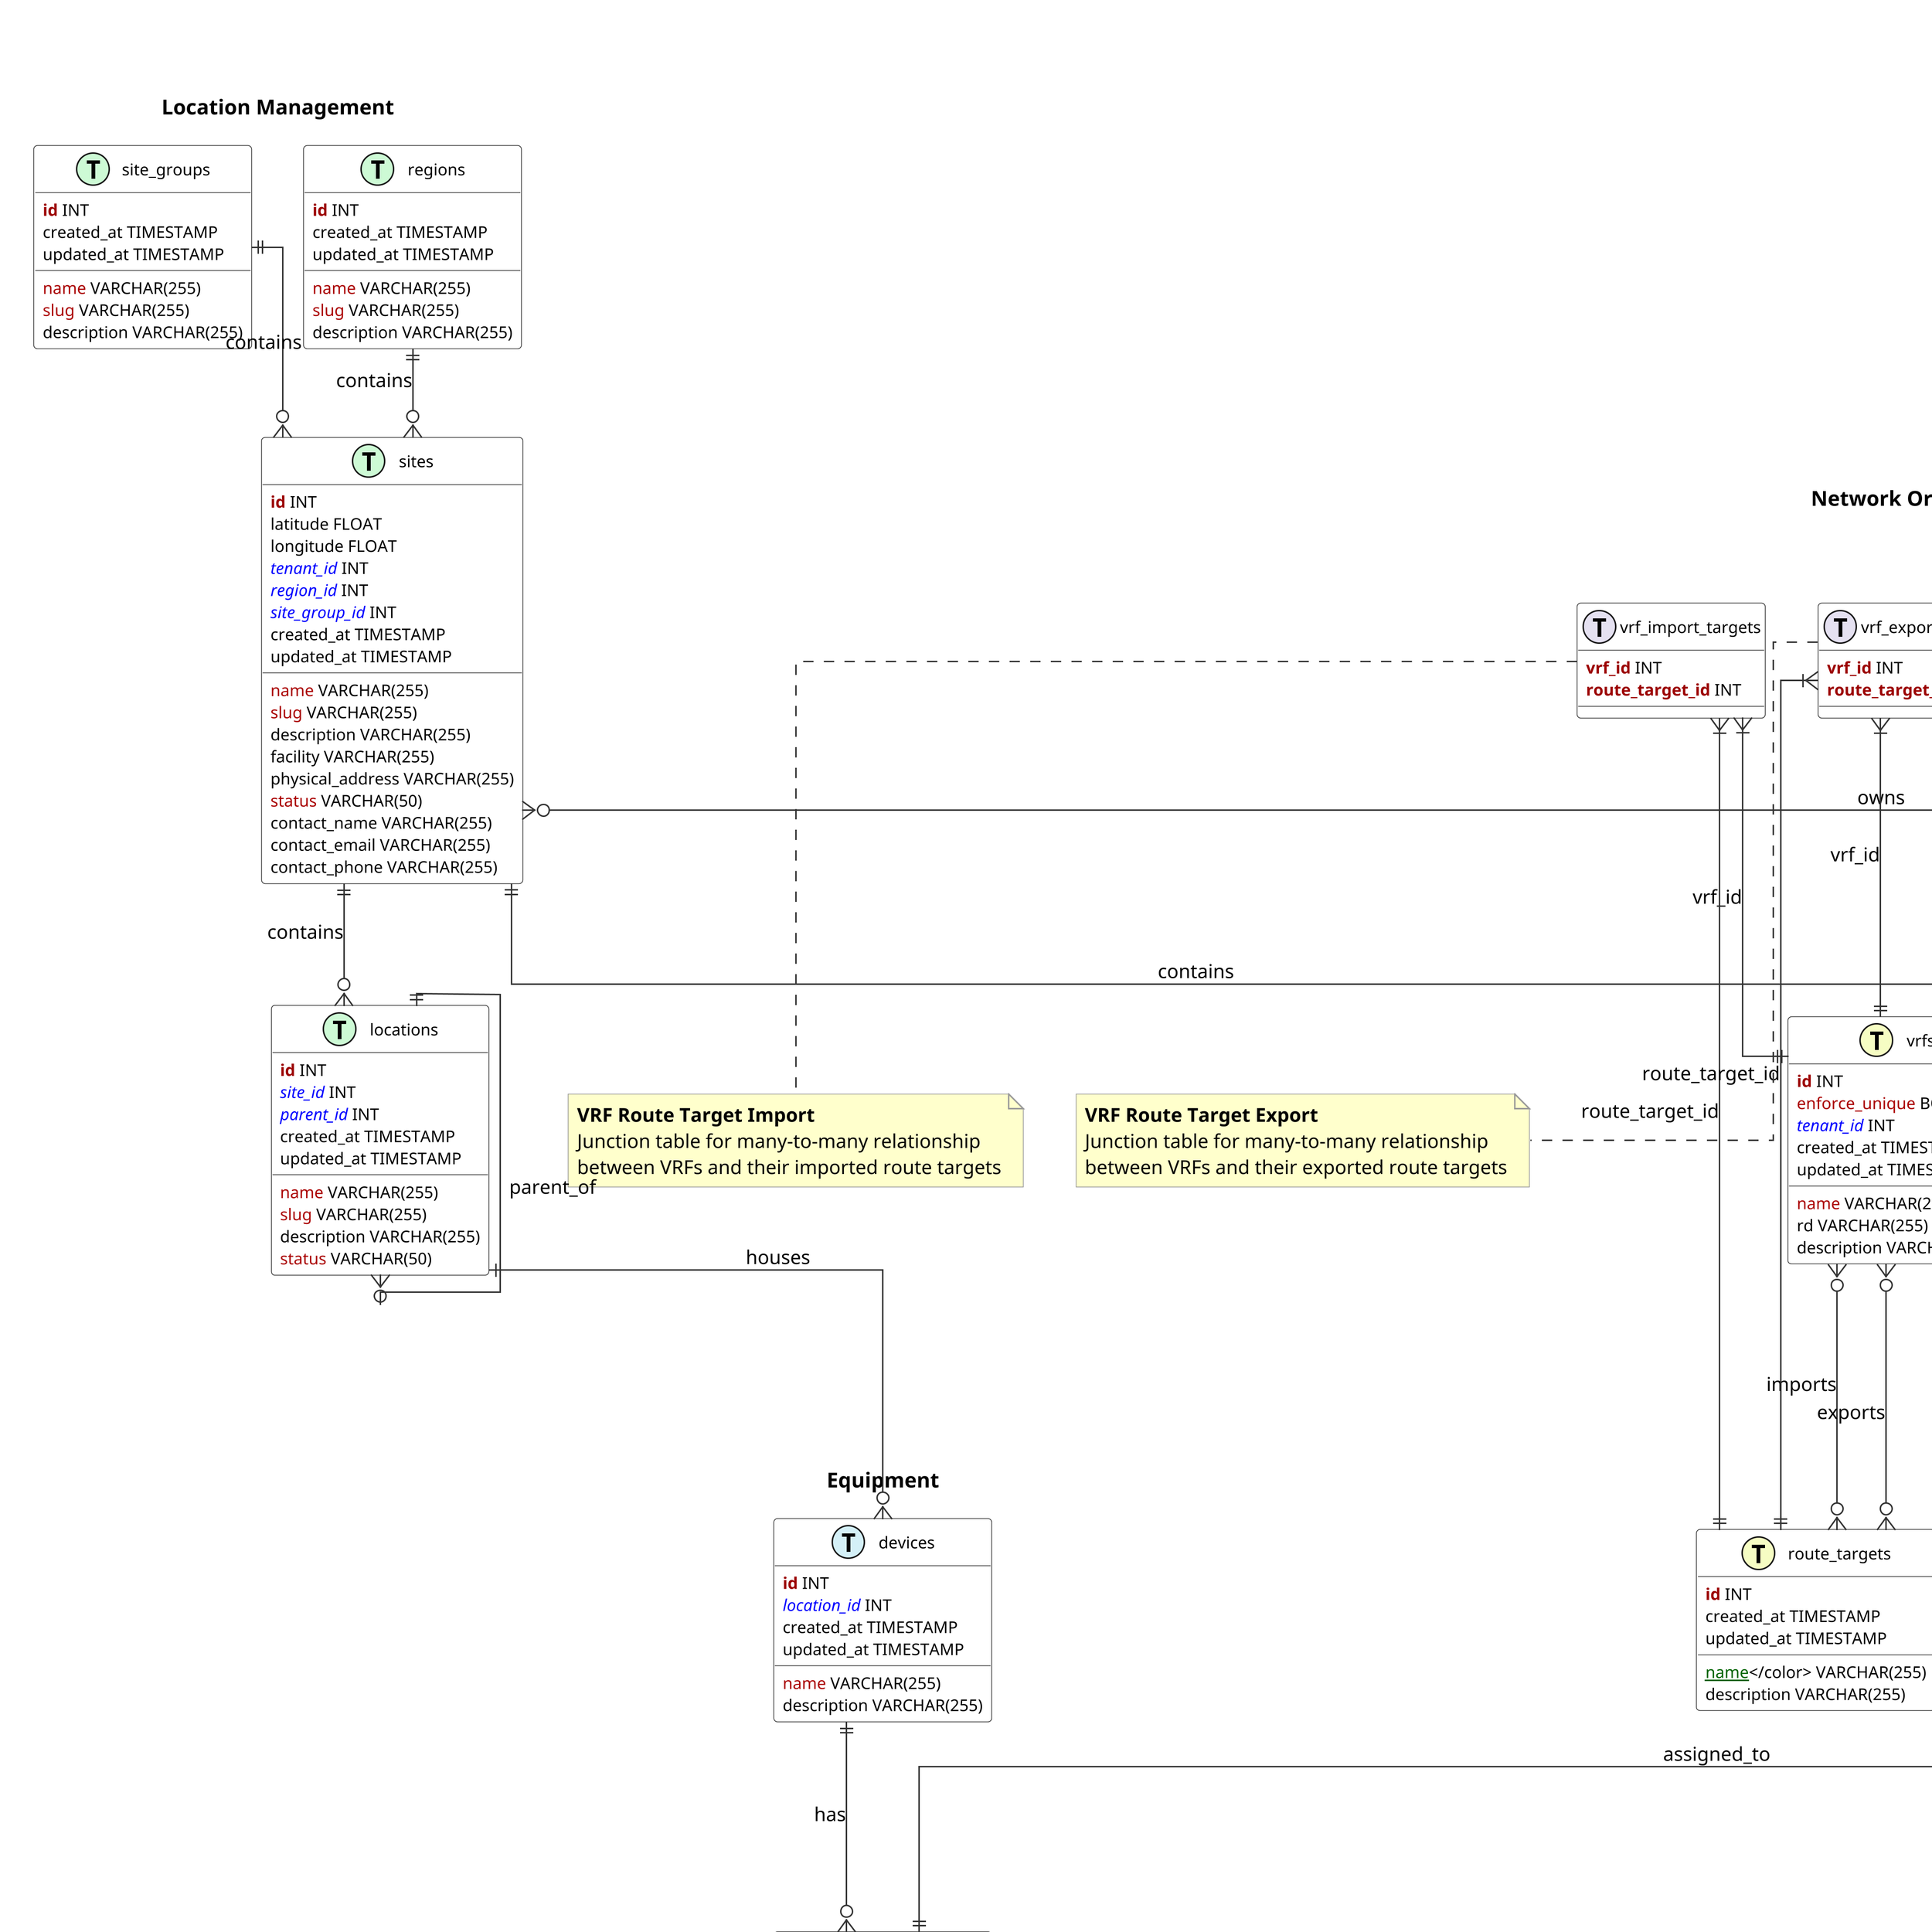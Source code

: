 @startuml IPAM Database ER Diagram

' Color definitions for different table categories
!define LOCATION_COLOR #CDFAD5
!define NETWORK_COLOR #F6FDC3
!define IP_COLOR #FFCF81
!define EQUIPMENT_COLOR #D4F0F7
!define ADMIN_COLOR #FFD9C0
!define JUNCTION_COLOR #E5E1F1

' Define table styles with colors based on category
!define location_table(x) class x << (T,#CDFAD5) >> 
!define network_table(x) class x << (T,#F6FDC3) >>
!define ip_table(x) class x << (T,#FFCF81) >>
!define equipment_table(x) class x << (T,#D4F0F7) >>
!define admin_table(x) class x << (T,#FFD9C0) >>
!define junction_table(x) class x << (T,#E5E1F1) >>

' Define field styles
!define primary_key(x) <b><color:#9C0000>x</color></b>
!define foreign_key(x) <color:#0000FF><i>x</i></color>
!define unique(x) <color:#006400><u>x</u></color>
!define index(x) <color:#5500AA>x</color>
!define not_null(x) <color:#AA0000>x</color>

' Styling
skinparam linetype ortho
skinparam shadowing false
skinparam handwritten false
skinparam packageStyle rectangle
skinparam packageBackgroundColor transparent
skinparam packageBorderColor transparent

skinparam class {
    BackgroundColor white
    ArrowColor #333333
    BorderColor #333333
    FontSize 12
    AttributeFontSize 11
}

skinparam note {
    BackgroundColor #FFFFCC
    BorderColor #999999
}

skinparam dpi 300

' Title and headers
title <font size=24><b>IPAM Database ER Diagram</b></font>

' Legend
legend right
  <b><color:#9C0000>Primary Key</color></b>
  <color:#0000FF><i>Foreign Key</i></color>
  <color:#006400><u>Unique</u></color>
  <color:#5500AA>Indexed</color>
  <color:#AA0000>Not Null</color>
  
  <back:#CDFAD5>Location Tables</back>
  <back:#F6FDC3>Network Tables</back>
  <back:#FFCF81>IP Address Tables</back>
  <back:#D4F0F7>Equipment Tables</back>
  <back:#FFD9C0>Administrative Tables</back>
  <back:#E5E1F1>Junction Tables</back>
endlegend

' Group tables by category
package "Location Management" {
  location_table(regions) {
    primary_key(id) INT
    not_null(name) VARCHAR(255)
    not_null(slug) VARCHAR(255)
    description VARCHAR(255)
    created_at TIMESTAMP
    updated_at TIMESTAMP
  }

  location_table(site_groups) {
    primary_key(id) INT
    not_null(name) VARCHAR(255)
    not_null(slug) VARCHAR(255)
    description VARCHAR(255)
    created_at TIMESTAMP
    updated_at TIMESTAMP
  }

  location_table(sites) {
    primary_key(id) INT
    not_null(name) VARCHAR(255)
    not_null(slug) VARCHAR(255)
    description VARCHAR(255)
    facility VARCHAR(255)
    physical_address VARCHAR(255)
    latitude FLOAT
    longitude FLOAT
    not_null(status) VARCHAR(50)
    contact_name VARCHAR(255)
    contact_email VARCHAR(255)
    contact_phone VARCHAR(255)
    foreign_key(tenant_id) INT
    foreign_key(region_id) INT
    foreign_key(site_group_id) INT
    created_at TIMESTAMP
    updated_at TIMESTAMP
  }

  location_table(locations) {
    primary_key(id) INT
    not_null(name) VARCHAR(255)
    not_null(slug) VARCHAR(255)
    description VARCHAR(255)
    not_null(status) VARCHAR(50)
    foreign_key(site_id) INT
    foreign_key(parent_id) INT
    created_at TIMESTAMP
    updated_at TIMESTAMP
  }
}

package "Administrative Data" {
  admin_table(tenants) {
    primary_key(id) INT
    not_null(name) VARCHAR(255)
    not_null(slug) VARCHAR(255)
    description VARCHAR(255)
    comments TEXT
    created_at TIMESTAMP
    updated_at TIMESTAMP
  }

  admin_table(rirs) {
    primary_key(id) INT
    not_null(name) VARCHAR(255)
    not_null(slug) VARCHAR(255)
    description VARCHAR(255)
    not_null(is_private) BOOLEAN
    created_at TIMESTAMP
    updated_at TIMESTAMP
  }

  admin_table(roles) {
    primary_key(id) INT
    not_null(name) VARCHAR(255)
    not_null(slug) VARCHAR(255)
    description VARCHAR(255)
    color VARCHAR(50)
    created_at TIMESTAMP
    updated_at TIMESTAMP
  }
}

package "Network Organization" {
  network_table(vrfs) {
    primary_key(id) INT
    not_null(name) VARCHAR(255)
    rd VARCHAR(255)
    description VARCHAR(255)
    not_null(enforce_unique) BOOLEAN
    foreign_key(tenant_id) INT
    created_at TIMESTAMP
    updated_at TIMESTAMP
  }

  network_table(route_targets) {
    primary_key(id) INT
    not_null(unique(name)) VARCHAR(255)
    description VARCHAR(255)
    created_at TIMESTAMP
    updated_at TIMESTAMP
  }

  junction_table(vrf_import_targets) {
    primary_key(vrf_id) INT
    primary_key(route_target_id) INT
  }

  junction_table(vrf_export_targets) {
    primary_key(vrf_id) INT
    primary_key(route_target_id) INT
  }

  network_table(vlan_groups) {
    primary_key(id) INT
    not_null(name) VARCHAR(255)
    not_null(slug) VARCHAR(255)
    description VARCHAR(255)
    not_null(min_vid) INT
    not_null(max_vid) INT
    created_at TIMESTAMP
    updated_at TIMESTAMP
  }

  network_table(vlans) {
    primary_key(id) INT
    not_null(name) VARCHAR(255)
    not_null(slug) VARCHAR(255)
    description VARCHAR(255)
    not_null(vid) INT
    not_null(status) VARCHAR(50)
    foreign_key(tenant_id) INT
    foreign_key(site_id) INT
    foreign_key(group_id) INT
    foreign_key(role_id) INT
    created_at TIMESTAMP
    updated_at TIMESTAMP
  }
}

package "IP Address Management" {
  ip_table(aggregates) {
    primary_key(id) INT
    not_null(prefix) VARCHAR(255)
    date_added DATE
    foreign_key(rir_id) INT
    foreign_key(tenant_id) INT
    created_at TIMESTAMP
    updated_at TIMESTAMP
  }

  ip_table(prefixes) {
    primary_key(id) INT
    name VARCHAR(255)
    slug VARCHAR(255)
    description VARCHAR(255)
    not_null(index(prefix)) VARCHAR(255)
    not_null(status) VARCHAR(50)
    not_null(is_pool) BOOLEAN
    not_null(mark_utilized) BOOLEAN
    not_null(depth) INT
    not_null(child_count) INT
    foreign_key(site_id) INT
    foreign_key(vrf_id) INT
    foreign_key(tenant_id) INT
    foreign_key(vlan_id) INT
    foreign_key(role_id) INT
    created_at TIMESTAMP
    updated_at TIMESTAMP
  }

  ip_table(ip_ranges) {
    primary_key(id) INT
    description VARCHAR(255)
    not_null(index(start_address)) VARCHAR(255)
    not_null(index(end_address)) VARCHAR(255)
    not_null(size) INT
    not_null(status) VARCHAR(50)
    not_null(mark_utilized) BOOLEAN
    foreign_key(vrf_id) INT
    foreign_key(tenant_id) INT
    created_at TIMESTAMP
    updated_at TIMESTAMP
  }

  ip_table(ip_addresses) {
    primary_key(id) INT
    name VARCHAR(255)
    slug VARCHAR(255)
    not_null(index(address)) VARCHAR(255)
    not_null(status) VARCHAR(50)
    role VARCHAR(50)
    dns_name VARCHAR(255)
    assigned_object_type VARCHAR(255)
    assigned_object_id INT
    foreign_key(vrf_id) INT
    foreign_key(tenant_id) INT
    foreign_key(nat_inside_id) INT
    created_at TIMESTAMP
    updated_at TIMESTAMP
  }

  ip_table(asns) {
    primary_key(id) INT
    not_null(asn) INT
    not_null(name) VARCHAR(255)
    not_null(slug) VARCHAR(255)
    description VARCHAR(255)
    asn_asdot VARCHAR(255)
    foreign_key(rir_id) INT
    created_at TIMESTAMP
    updated_at TIMESTAMP
  }

  ip_table(asn_ranges) {
    primary_key(id) INT
    not_null(start) INT
    not_null(end) INT
    foreign_key(rir_id) INT
    created_at TIMESTAMP
    updated_at TIMESTAMP
  }
}

package "Equipment" {
  equipment_table(devices) {
    primary_key(id) INT
    not_null(name) VARCHAR(255)
    description VARCHAR(255)
    foreign_key(location_id) INT
    created_at TIMESTAMP
    updated_at TIMESTAMP
  }

  equipment_table(interfaces) {
    primary_key(id) INT
    not_null(name) VARCHAR(255)
    description VARCHAR(255)
    foreign_key(device_id) INT
    created_at TIMESTAMP
    updated_at TIMESTAMP
  }
}

' Relationships with better styling
' Location relationships
regions ||--o{ sites : "contains"
site_groups ||--o{ sites : "contains"
sites ||--o{ locations : "contains"
locations ||--o{ locations : "parent_of"

' Equipment relationships
locations ||--o{ devices : "houses"
devices ||--o{ interfaces : "has"

' Tenant relationships
tenants ||--o{ sites : "owns"
tenants ||--o{ vrfs : "owns"
tenants ||--o{ aggregates : "owns"
tenants ||--o{ vlans : "owns"
tenants ||--o{ prefixes : "owns"
tenants ||--o{ ip_ranges : "owns"
tenants ||--o{ ip_addresses : "owns"

' RIR relationships
rirs ||--o{ aggregates : "allocates"
rirs ||--o{ asns : "allocates"
rirs ||--o{ asn_ranges : "allocates"

' VRF relationships
vrfs ||--o{ prefixes : "contains"
vrfs ||--o{ ip_ranges : "contains"
vrfs ||--o{ ip_addresses : "contains"
vrfs }o--o{ route_targets : "imports"
vrfs }o--o{ route_targets : "exports"
vrf_import_targets }|--|| vrfs : "vrf_id"
vrf_import_targets }|--|| route_targets : "route_target_id"
vrf_export_targets }|--|| vrfs : "vrf_id"
vrf_export_targets }|--|| route_targets : "route_target_id"

' Role relationships
roles ||--o{ vlans : "categorizes"
roles ||--o{ prefixes : "categorizes"

' VLAN relationships
vlan_groups ||--o{ vlans : "contains"
sites ||--o{ vlans : "contains"
vlans ||--o{ prefixes : "assigned_to"

' IP address relationships
ip_addresses }o--|| interfaces : "assigned_to"
ip_addresses }o--|| ip_addresses : "nat_inside"

' Notes with better styling
note bottom of vrfs #FFFFCC
  <b>Virtual Routing and Forwarding (VRF)</b>
  Virtual routers with isolated routing tables
  providing network segmentation
end note

note bottom of prefixes #FFFFCC
  <b>IP Prefixes</b>
  IPv4 or IPv6 networks with mask length
  (CIDR notation) like 192.168.1.0/24
end note

note bottom of ip_addresses #FFFFCC
  <b>IP Addresses</b>
  Individual IPv4/IPv6 addresses that can be
  assigned to interfaces or other objects
  via generic foreign keys
end note

note bottom of vrf_import_targets #FFFFCC
  <b>VRF Route Target Import</b>
  Junction table for many-to-many relationship
  between VRFs and their imported route targets
end note

note bottom of vrf_export_targets #FFFFCC
  <b>VRF Route Target Export</b>
  Junction table for many-to-many relationship
  between VRFs and their exported route targets
end note

@enduml